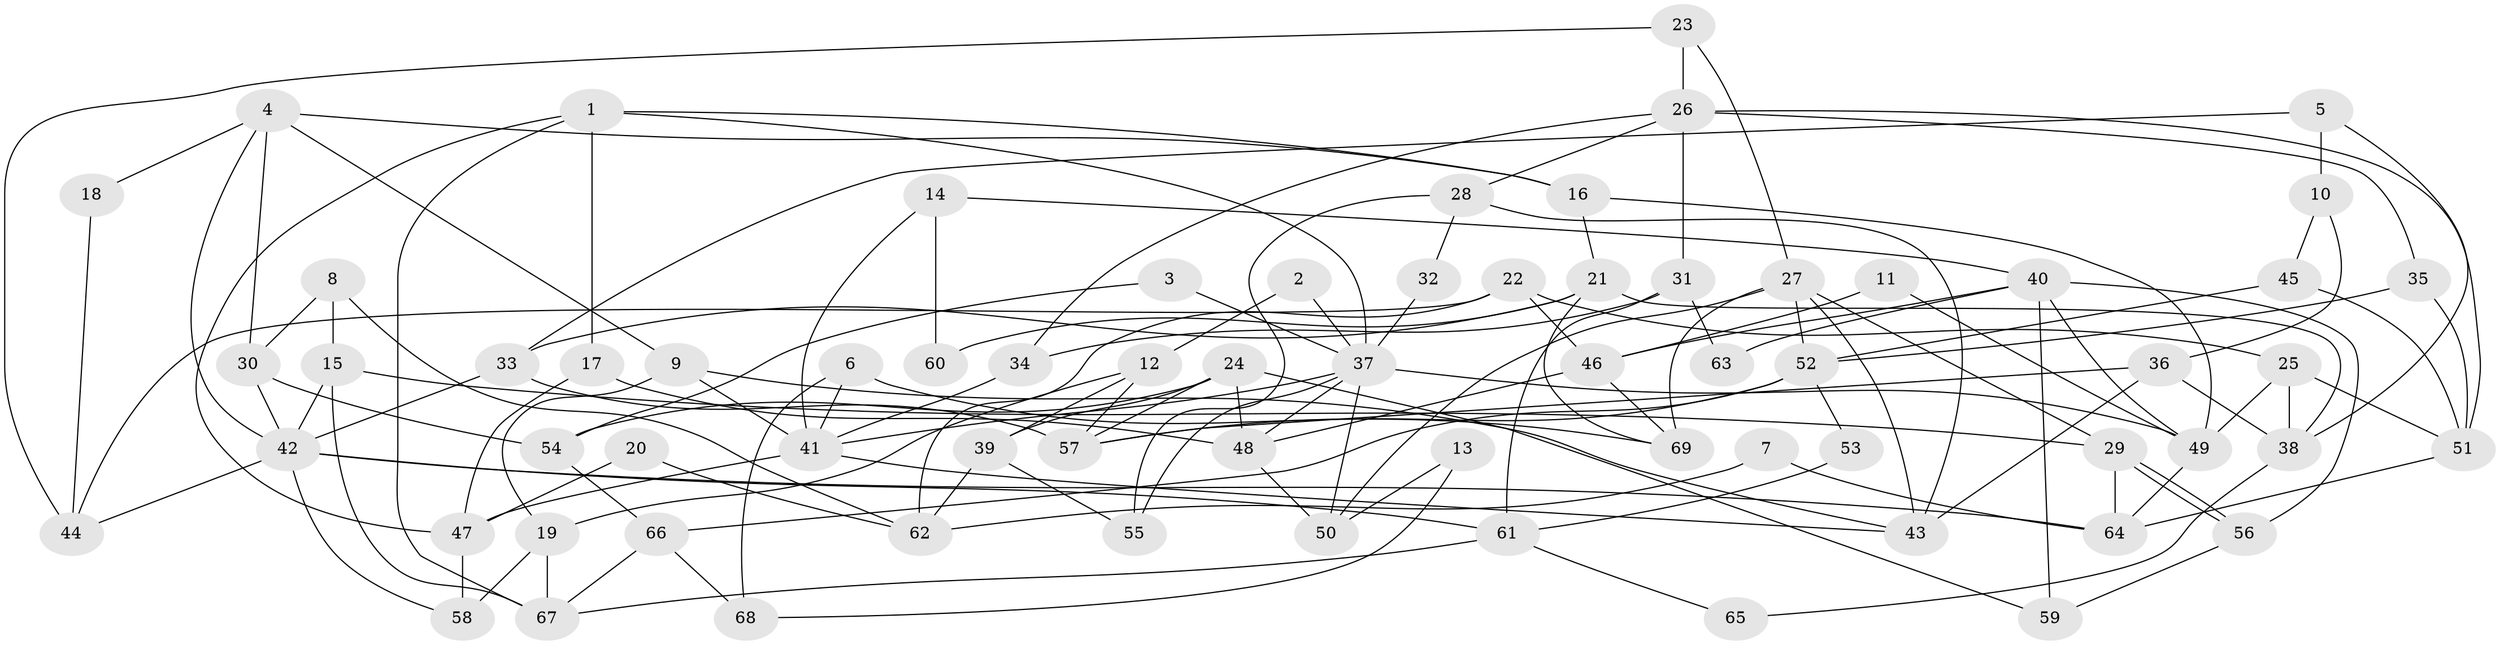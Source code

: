 // Generated by graph-tools (version 1.1) at 2025/11/02/27/25 16:11:17]
// undirected, 69 vertices, 138 edges
graph export_dot {
graph [start="1"]
  node [color=gray90,style=filled];
  1;
  2;
  3;
  4;
  5;
  6;
  7;
  8;
  9;
  10;
  11;
  12;
  13;
  14;
  15;
  16;
  17;
  18;
  19;
  20;
  21;
  22;
  23;
  24;
  25;
  26;
  27;
  28;
  29;
  30;
  31;
  32;
  33;
  34;
  35;
  36;
  37;
  38;
  39;
  40;
  41;
  42;
  43;
  44;
  45;
  46;
  47;
  48;
  49;
  50;
  51;
  52;
  53;
  54;
  55;
  56;
  57;
  58;
  59;
  60;
  61;
  62;
  63;
  64;
  65;
  66;
  67;
  68;
  69;
  1 -- 37;
  1 -- 16;
  1 -- 17;
  1 -- 47;
  1 -- 67;
  2 -- 37;
  2 -- 12;
  3 -- 54;
  3 -- 37;
  4 -- 42;
  4 -- 30;
  4 -- 9;
  4 -- 16;
  4 -- 18;
  5 -- 38;
  5 -- 33;
  5 -- 10;
  6 -- 69;
  6 -- 41;
  6 -- 68;
  7 -- 64;
  7 -- 62;
  8 -- 30;
  8 -- 15;
  8 -- 62;
  9 -- 41;
  9 -- 19;
  9 -- 43;
  10 -- 36;
  10 -- 45;
  11 -- 46;
  11 -- 49;
  12 -- 57;
  12 -- 19;
  12 -- 39;
  13 -- 68;
  13 -- 50;
  14 -- 41;
  14 -- 40;
  14 -- 60;
  15 -- 67;
  15 -- 29;
  15 -- 42;
  16 -- 49;
  16 -- 21;
  17 -- 48;
  17 -- 47;
  18 -- 44;
  19 -- 58;
  19 -- 67;
  20 -- 62;
  20 -- 47;
  21 -- 33;
  21 -- 38;
  21 -- 60;
  21 -- 69;
  22 -- 25;
  22 -- 46;
  22 -- 44;
  22 -- 62;
  23 -- 44;
  23 -- 27;
  23 -- 26;
  24 -- 57;
  24 -- 39;
  24 -- 48;
  24 -- 54;
  24 -- 59;
  25 -- 49;
  25 -- 51;
  25 -- 38;
  26 -- 51;
  26 -- 28;
  26 -- 31;
  26 -- 34;
  26 -- 35;
  27 -- 69;
  27 -- 43;
  27 -- 29;
  27 -- 50;
  27 -- 52;
  28 -- 55;
  28 -- 32;
  28 -- 43;
  29 -- 56;
  29 -- 56;
  29 -- 64;
  30 -- 54;
  30 -- 42;
  31 -- 34;
  31 -- 61;
  31 -- 63;
  32 -- 37;
  33 -- 57;
  33 -- 42;
  34 -- 41;
  35 -- 51;
  35 -- 52;
  36 -- 38;
  36 -- 43;
  36 -- 57;
  37 -- 41;
  37 -- 48;
  37 -- 49;
  37 -- 50;
  37 -- 55;
  38 -- 65;
  39 -- 62;
  39 -- 55;
  40 -- 56;
  40 -- 49;
  40 -- 46;
  40 -- 59;
  40 -- 63;
  41 -- 47;
  41 -- 43;
  42 -- 61;
  42 -- 44;
  42 -- 58;
  42 -- 64;
  45 -- 52;
  45 -- 51;
  46 -- 48;
  46 -- 69;
  47 -- 58;
  48 -- 50;
  49 -- 64;
  51 -- 64;
  52 -- 53;
  52 -- 57;
  52 -- 66;
  53 -- 61;
  54 -- 66;
  56 -- 59;
  61 -- 67;
  61 -- 65;
  66 -- 67;
  66 -- 68;
}
